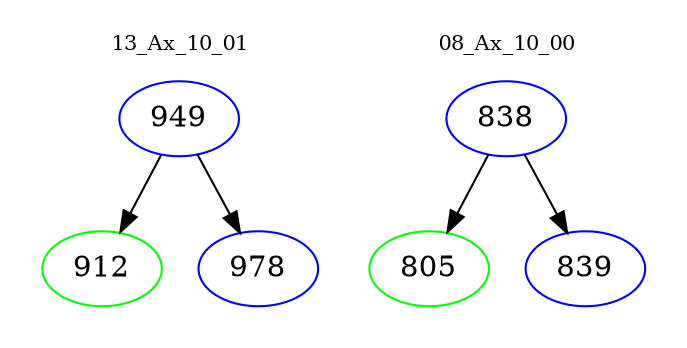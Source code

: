 digraph{
subgraph cluster_0 {
color = white
label = "13_Ax_10_01";
fontsize=10;
T0_949 [label="949", color="blue"]
T0_949 -> T0_912 [color="black"]
T0_912 [label="912", color="green"]
T0_949 -> T0_978 [color="black"]
T0_978 [label="978", color="blue"]
}
subgraph cluster_1 {
color = white
label = "08_Ax_10_00";
fontsize=10;
T1_838 [label="838", color="blue"]
T1_838 -> T1_805 [color="black"]
T1_805 [label="805", color="green"]
T1_838 -> T1_839 [color="black"]
T1_839 [label="839", color="blue"]
}
}
